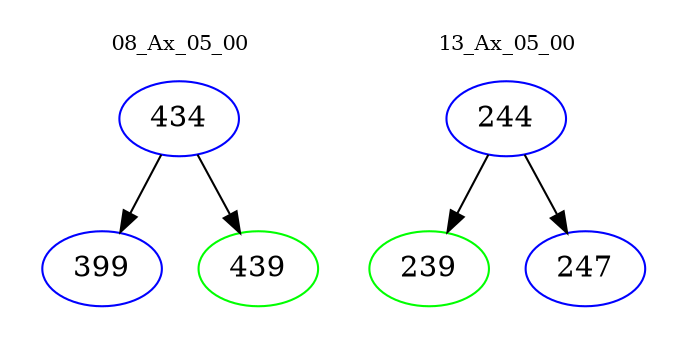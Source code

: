 digraph{
subgraph cluster_0 {
color = white
label = "08_Ax_05_00";
fontsize=10;
T0_434 [label="434", color="blue"]
T0_434 -> T0_399 [color="black"]
T0_399 [label="399", color="blue"]
T0_434 -> T0_439 [color="black"]
T0_439 [label="439", color="green"]
}
subgraph cluster_1 {
color = white
label = "13_Ax_05_00";
fontsize=10;
T1_244 [label="244", color="blue"]
T1_244 -> T1_239 [color="black"]
T1_239 [label="239", color="green"]
T1_244 -> T1_247 [color="black"]
T1_247 [label="247", color="blue"]
}
}

